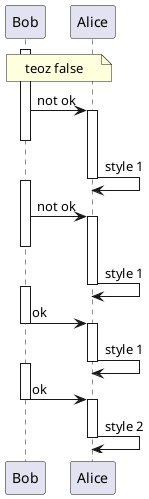 {
  "sha1": "f0vql6guslpqigbsfiodbpuwlukkakr",
  "insertion": {
    "when": "2024-06-01T09:03:05.368Z",
    "url": "https://forum.plantuml.net/15191/activate-deactivate-issues?show=15196#c15196",
    "user": "plantuml@gmail.com"
  }
}
@startuml
'!pragma teoz true
note over Bob, Alice: teoz false
activate Bob
Bob -> Alice ++--: not ok
Alice-> Alice: style 1
deactivate Alice

activate Bob
Bob -> Alice ++: not ok
deactivate Bob
Alice -> Alice: style 1
deactivate Alice

activate Bob
Bob -> Alice: ok
deactivate Bob
activate Alice
Alice -> Alice: style 1
deactivate Alice

activate Bob
Bob -> Alice --: ok
activate Alice
Alice -> Alice: style 2
deactivate Alice
@enduml
